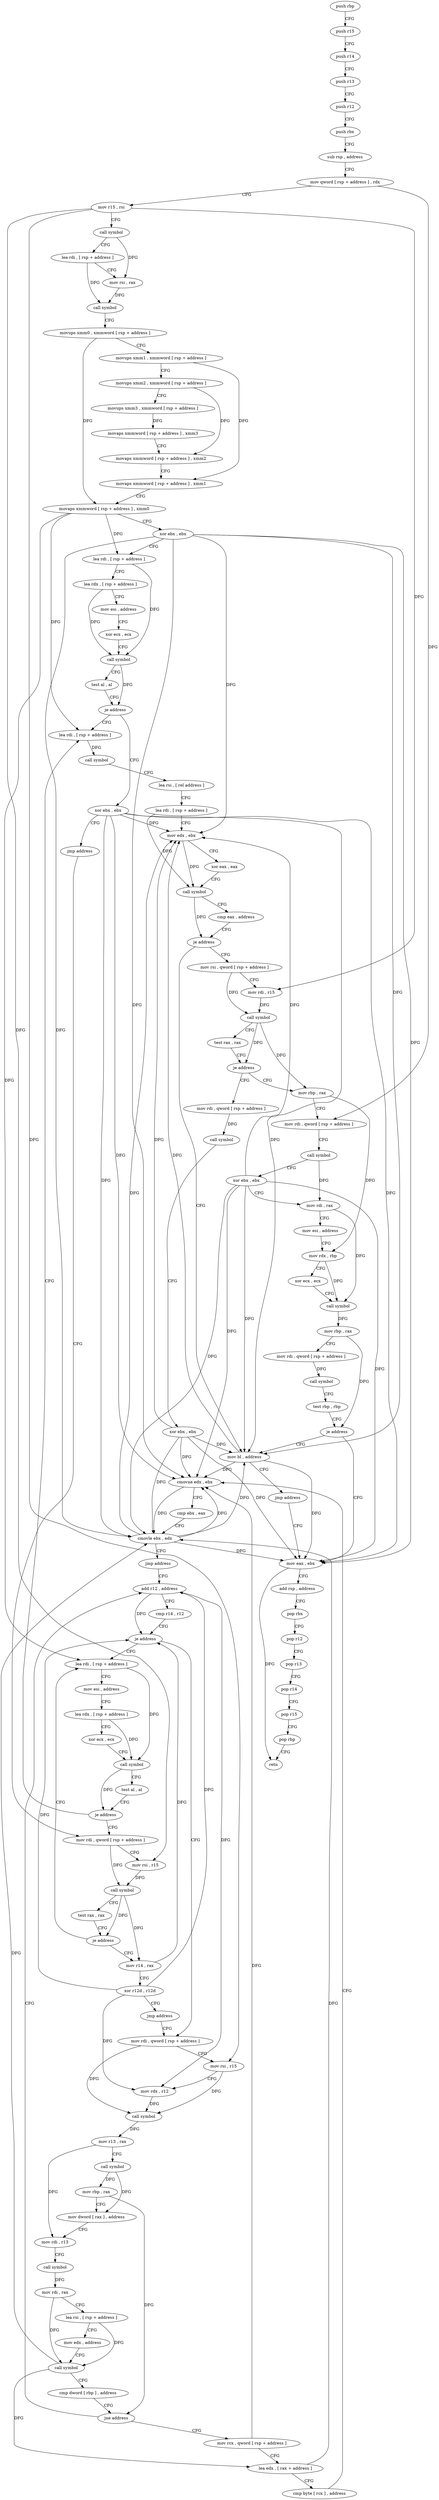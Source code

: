digraph "func" {
"91536" [label = "push rbp" ]
"91537" [label = "push r15" ]
"91539" [label = "push r14" ]
"91541" [label = "push r13" ]
"91543" [label = "push r12" ]
"91545" [label = "push rbx" ]
"91546" [label = "sub rsp , address" ]
"91553" [label = "mov qword [ rsp + address ] , rdx" ]
"91558" [label = "mov r15 , rsi" ]
"91561" [label = "call symbol" ]
"91566" [label = "lea rdi , [ rsp + address ]" ]
"91571" [label = "mov rsi , rax" ]
"91574" [label = "call symbol" ]
"91579" [label = "movups xmm0 , xmmword [ rsp + address ]" ]
"91584" [label = "movups xmm1 , xmmword [ rsp + address ]" ]
"91589" [label = "movups xmm2 , xmmword [ rsp + address ]" ]
"91594" [label = "movups xmm3 , xmmword [ rsp + address ]" ]
"91599" [label = "movaps xmmword [ rsp + address ] , xmm3" ]
"91607" [label = "movaps xmmword [ rsp + address ] , xmm2" ]
"91615" [label = "movaps xmmword [ rsp + address ] , xmm1" ]
"91620" [label = "movaps xmmword [ rsp + address ] , xmm0" ]
"91625" [label = "xor ebx , ebx" ]
"91627" [label = "lea rdi , [ rsp + address ]" ]
"91632" [label = "lea rdx , [ rsp + address ]" ]
"91637" [label = "mov esi , address" ]
"91642" [label = "xor ecx , ecx" ]
"91644" [label = "call symbol" ]
"91649" [label = "test al , al" ]
"91651" [label = "je address" ]
"91823" [label = "lea rdi , [ rsp + address ]" ]
"91657" [label = "xor ebx , ebx" ]
"91828" [label = "call symbol" ]
"91833" [label = "lea rsi , [ rel address ]" ]
"91840" [label = "lea rdi , [ rsp + address ]" ]
"91845" [label = "mov edx , ebx" ]
"91847" [label = "xor eax , eax" ]
"91849" [label = "call symbol" ]
"91854" [label = "cmp eax , address" ]
"91857" [label = "je address" ]
"91928" [label = "mov bl , address" ]
"91859" [label = "mov rsi , qword [ rsp + address ]" ]
"91659" [label = "jmp address" ]
"91694" [label = "mov rdi , qword [ rsp + address ]" ]
"91930" [label = "jmp address" ]
"91944" [label = "mov eax , ebx" ]
"91864" [label = "mov rdi , r15" ]
"91867" [label = "call symbol" ]
"91872" [label = "test rax , rax" ]
"91875" [label = "je address" ]
"91932" [label = "mov rdi , qword [ rsp + address ]" ]
"91877" [label = "mov rbp , rax" ]
"91699" [label = "mov rsi , r15" ]
"91702" [label = "call symbol" ]
"91707" [label = "test rax , rax" ]
"91710" [label = "je address" ]
"91664" [label = "lea rdi , [ rsp + address ]" ]
"91712" [label = "mov r14 , rax" ]
"91946" [label = "add rsp , address" ]
"91953" [label = "pop rbx" ]
"91954" [label = "pop r12" ]
"91956" [label = "pop r13" ]
"91958" [label = "pop r14" ]
"91960" [label = "pop r15" ]
"91962" [label = "pop rbp" ]
"91963" [label = "retn" ]
"91937" [label = "call symbol" ]
"91942" [label = "xor ebx , ebx" ]
"91880" [label = "mov rdi , qword [ rsp + address ]" ]
"91885" [label = "call symbol" ]
"91890" [label = "xor ebx , ebx" ]
"91892" [label = "mov rdi , rax" ]
"91895" [label = "mov esi , address" ]
"91900" [label = "mov rdx , rbp" ]
"91903" [label = "xor ecx , ecx" ]
"91905" [label = "call symbol" ]
"91910" [label = "mov rbp , rax" ]
"91913" [label = "mov rdi , qword [ rsp + address ]" ]
"91918" [label = "call symbol" ]
"91923" [label = "test rbp , rbp" ]
"91926" [label = "je address" ]
"91669" [label = "mov esi , address" ]
"91674" [label = "lea rdx , [ rsp + address ]" ]
"91679" [label = "xor ecx , ecx" ]
"91681" [label = "call symbol" ]
"91686" [label = "test al , al" ]
"91688" [label = "je address" ]
"91715" [label = "xor r12d , r12d" ]
"91718" [label = "jmp address" ]
"91737" [label = "mov rdi , qword [ rsp + address ]" ]
"91742" [label = "mov rsi , r15" ]
"91745" [label = "mov rdx , r12" ]
"91748" [label = "call symbol" ]
"91753" [label = "mov r13 , rax" ]
"91756" [label = "call symbol" ]
"91761" [label = "mov rbp , rax" ]
"91764" [label = "mov dword [ rax ] , address" ]
"91770" [label = "mov rdi , r13" ]
"91773" [label = "call symbol" ]
"91778" [label = "mov rdi , rax" ]
"91781" [label = "lea rsi , [ rsp + address ]" ]
"91786" [label = "mov edx , address" ]
"91791" [label = "call symbol" ]
"91796" [label = "cmp dword [ rbp ] , address" ]
"91800" [label = "jne address" ]
"91728" [label = "add r12 , address" ]
"91802" [label = "mov rcx , qword [ rsp + address ]" ]
"91732" [label = "cmp r14 , r12" ]
"91735" [label = "je address" ]
"91807" [label = "lea edx , [ rax + address ]" ]
"91810" [label = "cmp byte [ rcx ] , address" ]
"91813" [label = "cmovne edx , ebx" ]
"91816" [label = "cmp ebx , eax" ]
"91818" [label = "cmovle ebx , edx" ]
"91821" [label = "jmp address" ]
"91536" -> "91537" [ label = "CFG" ]
"91537" -> "91539" [ label = "CFG" ]
"91539" -> "91541" [ label = "CFG" ]
"91541" -> "91543" [ label = "CFG" ]
"91543" -> "91545" [ label = "CFG" ]
"91545" -> "91546" [ label = "CFG" ]
"91546" -> "91553" [ label = "CFG" ]
"91553" -> "91558" [ label = "CFG" ]
"91553" -> "91880" [ label = "DFG" ]
"91558" -> "91561" [ label = "CFG" ]
"91558" -> "91864" [ label = "DFG" ]
"91558" -> "91699" [ label = "DFG" ]
"91558" -> "91742" [ label = "DFG" ]
"91561" -> "91566" [ label = "CFG" ]
"91561" -> "91571" [ label = "DFG" ]
"91566" -> "91571" [ label = "CFG" ]
"91566" -> "91574" [ label = "DFG" ]
"91571" -> "91574" [ label = "DFG" ]
"91574" -> "91579" [ label = "CFG" ]
"91579" -> "91584" [ label = "CFG" ]
"91579" -> "91620" [ label = "DFG" ]
"91584" -> "91589" [ label = "CFG" ]
"91584" -> "91615" [ label = "DFG" ]
"91589" -> "91594" [ label = "CFG" ]
"91589" -> "91607" [ label = "DFG" ]
"91594" -> "91599" [ label = "DFG" ]
"91599" -> "91607" [ label = "CFG" ]
"91607" -> "91615" [ label = "CFG" ]
"91615" -> "91620" [ label = "CFG" ]
"91620" -> "91625" [ label = "CFG" ]
"91620" -> "91627" [ label = "DFG" ]
"91620" -> "91823" [ label = "DFG" ]
"91620" -> "91664" [ label = "DFG" ]
"91625" -> "91627" [ label = "CFG" ]
"91625" -> "91845" [ label = "DFG" ]
"91625" -> "91928" [ label = "DFG" ]
"91625" -> "91944" [ label = "DFG" ]
"91625" -> "91813" [ label = "DFG" ]
"91625" -> "91818" [ label = "DFG" ]
"91627" -> "91632" [ label = "CFG" ]
"91627" -> "91644" [ label = "DFG" ]
"91632" -> "91637" [ label = "CFG" ]
"91632" -> "91644" [ label = "DFG" ]
"91637" -> "91642" [ label = "CFG" ]
"91642" -> "91644" [ label = "CFG" ]
"91644" -> "91649" [ label = "CFG" ]
"91644" -> "91651" [ label = "DFG" ]
"91649" -> "91651" [ label = "CFG" ]
"91651" -> "91823" [ label = "CFG" ]
"91651" -> "91657" [ label = "CFG" ]
"91823" -> "91828" [ label = "DFG" ]
"91657" -> "91659" [ label = "CFG" ]
"91657" -> "91845" [ label = "DFG" ]
"91657" -> "91928" [ label = "DFG" ]
"91657" -> "91944" [ label = "DFG" ]
"91657" -> "91813" [ label = "DFG" ]
"91657" -> "91818" [ label = "DFG" ]
"91828" -> "91833" [ label = "CFG" ]
"91833" -> "91840" [ label = "CFG" ]
"91840" -> "91845" [ label = "CFG" ]
"91840" -> "91849" [ label = "DFG" ]
"91845" -> "91847" [ label = "CFG" ]
"91845" -> "91849" [ label = "DFG" ]
"91847" -> "91849" [ label = "CFG" ]
"91849" -> "91854" [ label = "CFG" ]
"91849" -> "91857" [ label = "DFG" ]
"91854" -> "91857" [ label = "CFG" ]
"91857" -> "91928" [ label = "CFG" ]
"91857" -> "91859" [ label = "CFG" ]
"91928" -> "91930" [ label = "CFG" ]
"91928" -> "91845" [ label = "DFG" ]
"91928" -> "91944" [ label = "DFG" ]
"91928" -> "91813" [ label = "DFG" ]
"91859" -> "91864" [ label = "CFG" ]
"91859" -> "91867" [ label = "DFG" ]
"91659" -> "91694" [ label = "CFG" ]
"91694" -> "91699" [ label = "CFG" ]
"91694" -> "91702" [ label = "DFG" ]
"91930" -> "91944" [ label = "CFG" ]
"91944" -> "91946" [ label = "CFG" ]
"91944" -> "91963" [ label = "DFG" ]
"91864" -> "91867" [ label = "DFG" ]
"91867" -> "91872" [ label = "CFG" ]
"91867" -> "91875" [ label = "DFG" ]
"91867" -> "91877" [ label = "DFG" ]
"91872" -> "91875" [ label = "CFG" ]
"91875" -> "91932" [ label = "CFG" ]
"91875" -> "91877" [ label = "CFG" ]
"91932" -> "91937" [ label = "DFG" ]
"91877" -> "91880" [ label = "CFG" ]
"91877" -> "91900" [ label = "DFG" ]
"91699" -> "91702" [ label = "DFG" ]
"91702" -> "91707" [ label = "CFG" ]
"91702" -> "91710" [ label = "DFG" ]
"91702" -> "91712" [ label = "DFG" ]
"91707" -> "91710" [ label = "CFG" ]
"91710" -> "91664" [ label = "CFG" ]
"91710" -> "91712" [ label = "CFG" ]
"91664" -> "91669" [ label = "CFG" ]
"91664" -> "91681" [ label = "DFG" ]
"91712" -> "91715" [ label = "CFG" ]
"91712" -> "91735" [ label = "DFG" ]
"91946" -> "91953" [ label = "CFG" ]
"91953" -> "91954" [ label = "CFG" ]
"91954" -> "91956" [ label = "CFG" ]
"91956" -> "91958" [ label = "CFG" ]
"91958" -> "91960" [ label = "CFG" ]
"91960" -> "91962" [ label = "CFG" ]
"91962" -> "91963" [ label = "CFG" ]
"91937" -> "91942" [ label = "CFG" ]
"91942" -> "91944" [ label = "DFG" ]
"91942" -> "91845" [ label = "DFG" ]
"91942" -> "91928" [ label = "DFG" ]
"91942" -> "91813" [ label = "DFG" ]
"91942" -> "91818" [ label = "DFG" ]
"91880" -> "91885" [ label = "CFG" ]
"91885" -> "91890" [ label = "CFG" ]
"91885" -> "91892" [ label = "DFG" ]
"91890" -> "91892" [ label = "CFG" ]
"91890" -> "91845" [ label = "DFG" ]
"91890" -> "91928" [ label = "DFG" ]
"91890" -> "91944" [ label = "DFG" ]
"91890" -> "91813" [ label = "DFG" ]
"91890" -> "91818" [ label = "DFG" ]
"91892" -> "91895" [ label = "CFG" ]
"91892" -> "91905" [ label = "DFG" ]
"91895" -> "91900" [ label = "CFG" ]
"91900" -> "91903" [ label = "CFG" ]
"91900" -> "91905" [ label = "DFG" ]
"91903" -> "91905" [ label = "CFG" ]
"91905" -> "91910" [ label = "DFG" ]
"91910" -> "91913" [ label = "CFG" ]
"91910" -> "91926" [ label = "DFG" ]
"91913" -> "91918" [ label = "DFG" ]
"91918" -> "91923" [ label = "CFG" ]
"91923" -> "91926" [ label = "CFG" ]
"91926" -> "91944" [ label = "CFG" ]
"91926" -> "91928" [ label = "CFG" ]
"91669" -> "91674" [ label = "CFG" ]
"91674" -> "91679" [ label = "CFG" ]
"91674" -> "91681" [ label = "DFG" ]
"91679" -> "91681" [ label = "CFG" ]
"91681" -> "91686" [ label = "CFG" ]
"91681" -> "91688" [ label = "DFG" ]
"91686" -> "91688" [ label = "CFG" ]
"91688" -> "91823" [ label = "CFG" ]
"91688" -> "91694" [ label = "CFG" ]
"91715" -> "91718" [ label = "CFG" ]
"91715" -> "91745" [ label = "DFG" ]
"91715" -> "91728" [ label = "DFG" ]
"91715" -> "91735" [ label = "DFG" ]
"91718" -> "91737" [ label = "CFG" ]
"91737" -> "91742" [ label = "CFG" ]
"91737" -> "91748" [ label = "DFG" ]
"91742" -> "91745" [ label = "CFG" ]
"91742" -> "91748" [ label = "DFG" ]
"91745" -> "91748" [ label = "DFG" ]
"91748" -> "91753" [ label = "DFG" ]
"91753" -> "91756" [ label = "CFG" ]
"91753" -> "91770" [ label = "DFG" ]
"91756" -> "91761" [ label = "DFG" ]
"91756" -> "91764" [ label = "DFG" ]
"91761" -> "91764" [ label = "CFG" ]
"91761" -> "91800" [ label = "DFG" ]
"91764" -> "91770" [ label = "CFG" ]
"91770" -> "91773" [ label = "CFG" ]
"91773" -> "91778" [ label = "DFG" ]
"91778" -> "91781" [ label = "CFG" ]
"91778" -> "91791" [ label = "DFG" ]
"91781" -> "91786" [ label = "CFG" ]
"91781" -> "91791" [ label = "DFG" ]
"91786" -> "91791" [ label = "CFG" ]
"91791" -> "91796" [ label = "CFG" ]
"91791" -> "91807" [ label = "DFG" ]
"91791" -> "91818" [ label = "DFG" ]
"91796" -> "91800" [ label = "CFG" ]
"91800" -> "91728" [ label = "CFG" ]
"91800" -> "91802" [ label = "CFG" ]
"91728" -> "91732" [ label = "CFG" ]
"91728" -> "91745" [ label = "DFG" ]
"91728" -> "91735" [ label = "DFG" ]
"91802" -> "91807" [ label = "CFG" ]
"91802" -> "91813" [ label = "DFG" ]
"91732" -> "91735" [ label = "CFG" ]
"91735" -> "91664" [ label = "CFG" ]
"91735" -> "91737" [ label = "CFG" ]
"91807" -> "91810" [ label = "CFG" ]
"91807" -> "91818" [ label = "DFG" ]
"91810" -> "91813" [ label = "CFG" ]
"91813" -> "91816" [ label = "CFG" ]
"91813" -> "91818" [ label = "DFG" ]
"91816" -> "91818" [ label = "CFG" ]
"91818" -> "91821" [ label = "CFG" ]
"91818" -> "91845" [ label = "DFG" ]
"91818" -> "91928" [ label = "DFG" ]
"91818" -> "91944" [ label = "DFG" ]
"91818" -> "91813" [ label = "DFG" ]
"91821" -> "91728" [ label = "CFG" ]
}
